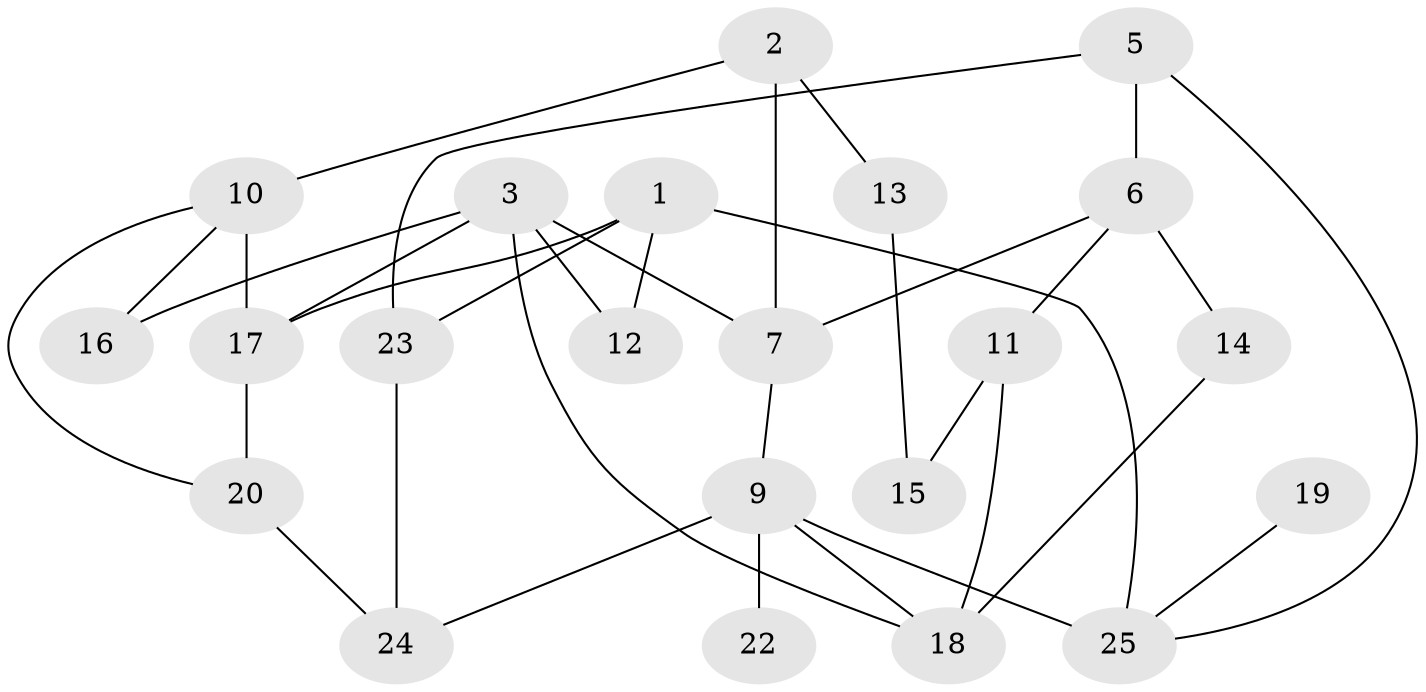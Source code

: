 // original degree distribution, {5: 0.04, 2: 0.3, 3: 0.3, 4: 0.12, 1: 0.18, 6: 0.02, 0: 0.04}
// Generated by graph-tools (version 1.1) at 2025/00/03/09/25 03:00:50]
// undirected, 22 vertices, 34 edges
graph export_dot {
graph [start="1"]
  node [color=gray90,style=filled];
  1;
  2;
  3;
  5;
  6;
  7;
  9;
  10;
  11;
  12;
  13;
  14;
  15;
  16;
  17;
  18;
  19;
  20;
  22;
  23;
  24;
  25;
  1 -- 12 [weight=1.0];
  1 -- 17 [weight=1.0];
  1 -- 23 [weight=1.0];
  1 -- 25 [weight=2.0];
  2 -- 7 [weight=1.0];
  2 -- 10 [weight=1.0];
  2 -- 13 [weight=1.0];
  3 -- 7 [weight=1.0];
  3 -- 12 [weight=1.0];
  3 -- 16 [weight=1.0];
  3 -- 17 [weight=1.0];
  3 -- 18 [weight=1.0];
  5 -- 6 [weight=1.0];
  5 -- 23 [weight=1.0];
  5 -- 25 [weight=1.0];
  6 -- 7 [weight=1.0];
  6 -- 11 [weight=1.0];
  6 -- 14 [weight=2.0];
  7 -- 9 [weight=1.0];
  9 -- 18 [weight=1.0];
  9 -- 22 [weight=1.0];
  9 -- 24 [weight=1.0];
  9 -- 25 [weight=1.0];
  10 -- 16 [weight=1.0];
  10 -- 17 [weight=2.0];
  10 -- 20 [weight=1.0];
  11 -- 15 [weight=1.0];
  11 -- 18 [weight=1.0];
  13 -- 15 [weight=1.0];
  14 -- 18 [weight=1.0];
  17 -- 20 [weight=1.0];
  19 -- 25 [weight=1.0];
  20 -- 24 [weight=1.0];
  23 -- 24 [weight=1.0];
}
